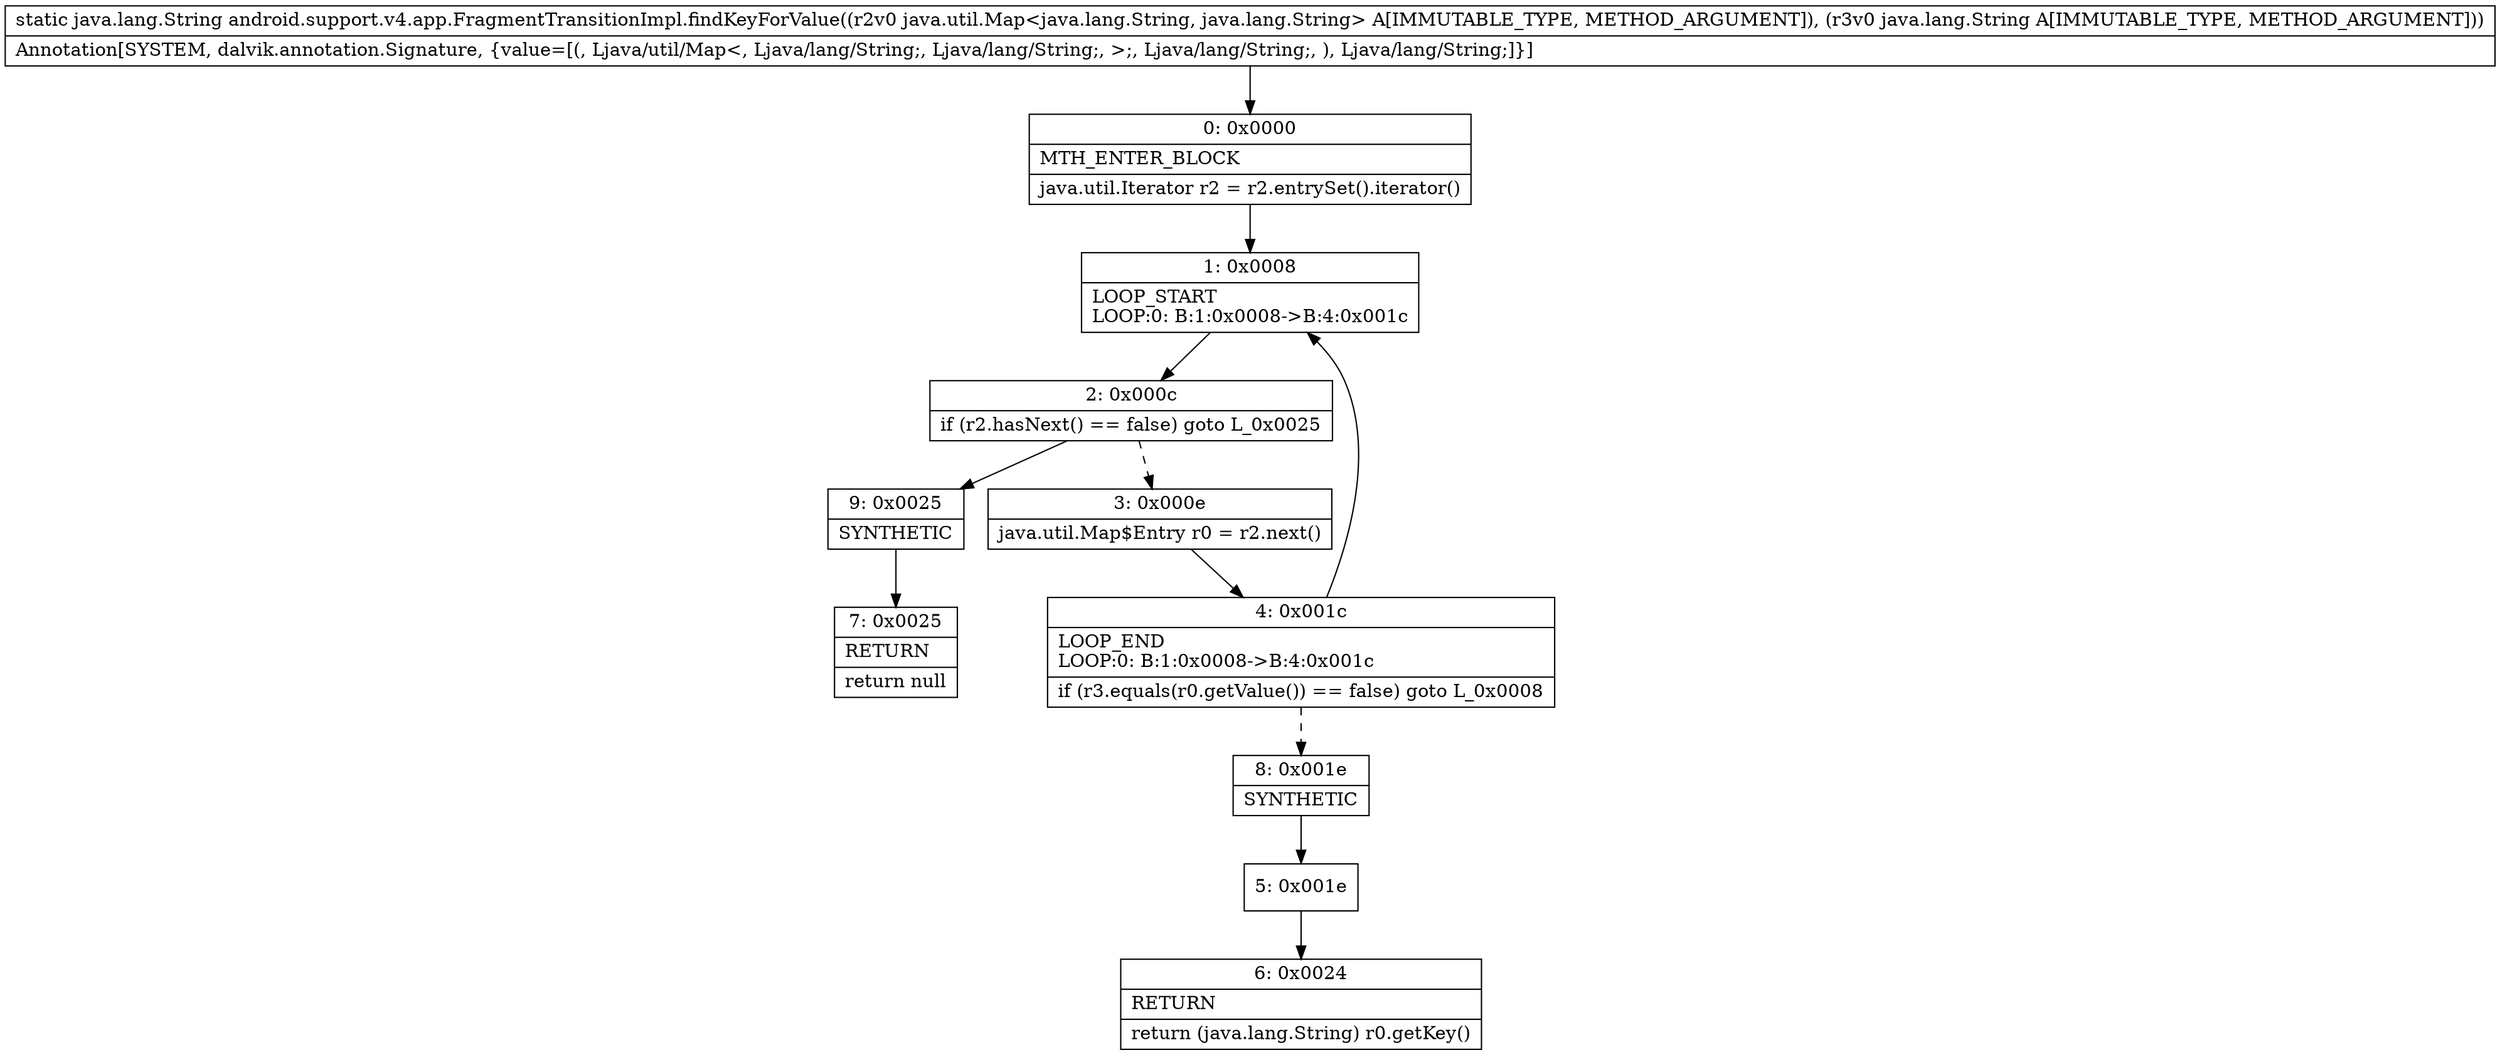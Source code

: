 digraph "CFG forandroid.support.v4.app.FragmentTransitionImpl.findKeyForValue(Ljava\/util\/Map;Ljava\/lang\/String;)Ljava\/lang\/String;" {
Node_0 [shape=record,label="{0\:\ 0x0000|MTH_ENTER_BLOCK\l|java.util.Iterator r2 = r2.entrySet().iterator()\l}"];
Node_1 [shape=record,label="{1\:\ 0x0008|LOOP_START\lLOOP:0: B:1:0x0008\-\>B:4:0x001c\l}"];
Node_2 [shape=record,label="{2\:\ 0x000c|if (r2.hasNext() == false) goto L_0x0025\l}"];
Node_3 [shape=record,label="{3\:\ 0x000e|java.util.Map$Entry r0 = r2.next()\l}"];
Node_4 [shape=record,label="{4\:\ 0x001c|LOOP_END\lLOOP:0: B:1:0x0008\-\>B:4:0x001c\l|if (r3.equals(r0.getValue()) == false) goto L_0x0008\l}"];
Node_5 [shape=record,label="{5\:\ 0x001e}"];
Node_6 [shape=record,label="{6\:\ 0x0024|RETURN\l|return (java.lang.String) r0.getKey()\l}"];
Node_7 [shape=record,label="{7\:\ 0x0025|RETURN\l|return null\l}"];
Node_8 [shape=record,label="{8\:\ 0x001e|SYNTHETIC\l}"];
Node_9 [shape=record,label="{9\:\ 0x0025|SYNTHETIC\l}"];
MethodNode[shape=record,label="{static java.lang.String android.support.v4.app.FragmentTransitionImpl.findKeyForValue((r2v0 java.util.Map\<java.lang.String, java.lang.String\> A[IMMUTABLE_TYPE, METHOD_ARGUMENT]), (r3v0 java.lang.String A[IMMUTABLE_TYPE, METHOD_ARGUMENT]))  | Annotation[SYSTEM, dalvik.annotation.Signature, \{value=[(, Ljava\/util\/Map\<, Ljava\/lang\/String;, Ljava\/lang\/String;, \>;, Ljava\/lang\/String;, ), Ljava\/lang\/String;]\}]\l}"];
MethodNode -> Node_0;
Node_0 -> Node_1;
Node_1 -> Node_2;
Node_2 -> Node_3[style=dashed];
Node_2 -> Node_9;
Node_3 -> Node_4;
Node_4 -> Node_1;
Node_4 -> Node_8[style=dashed];
Node_5 -> Node_6;
Node_8 -> Node_5;
Node_9 -> Node_7;
}

